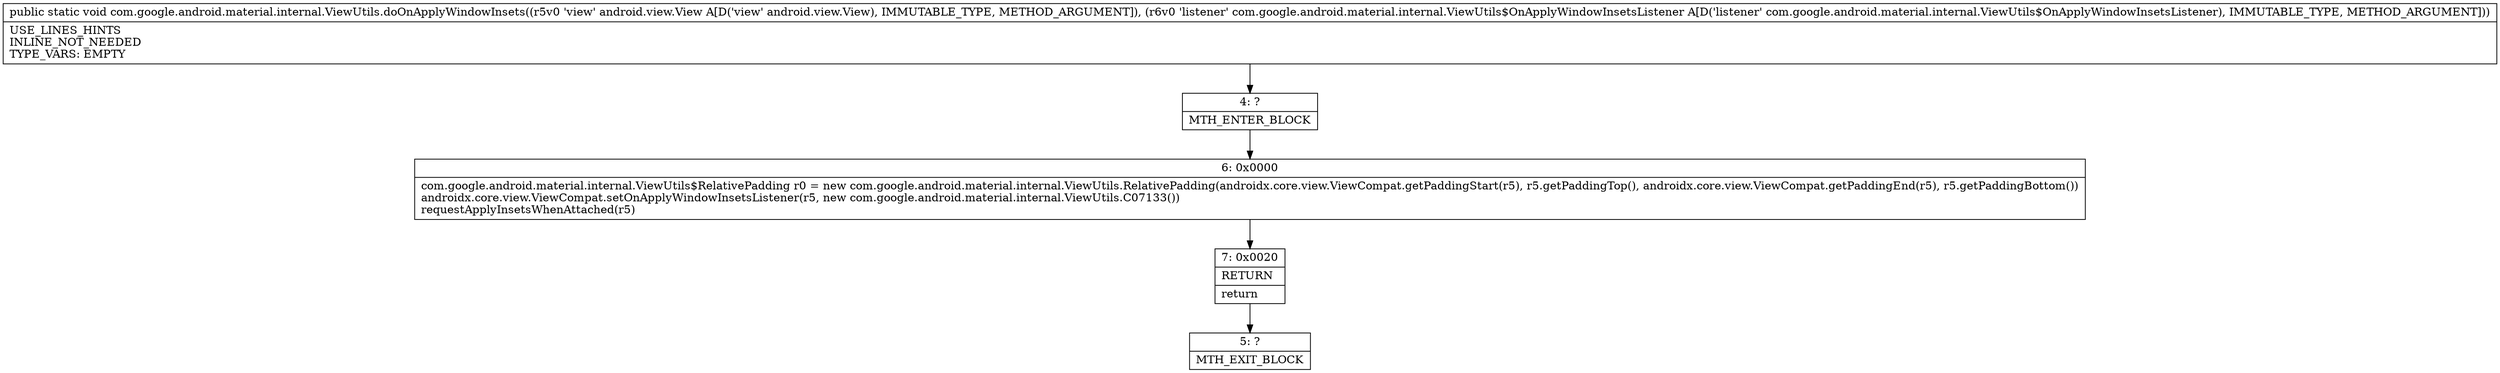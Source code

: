 digraph "CFG forcom.google.android.material.internal.ViewUtils.doOnApplyWindowInsets(Landroid\/view\/View;Lcom\/google\/android\/material\/internal\/ViewUtils$OnApplyWindowInsetsListener;)V" {
Node_4 [shape=record,label="{4\:\ ?|MTH_ENTER_BLOCK\l}"];
Node_6 [shape=record,label="{6\:\ 0x0000|com.google.android.material.internal.ViewUtils$RelativePadding r0 = new com.google.android.material.internal.ViewUtils.RelativePadding(androidx.core.view.ViewCompat.getPaddingStart(r5), r5.getPaddingTop(), androidx.core.view.ViewCompat.getPaddingEnd(r5), r5.getPaddingBottom())\landroidx.core.view.ViewCompat.setOnApplyWindowInsetsListener(r5, new com.google.android.material.internal.ViewUtils.C07133())\lrequestApplyInsetsWhenAttached(r5)\l}"];
Node_7 [shape=record,label="{7\:\ 0x0020|RETURN\l|return\l}"];
Node_5 [shape=record,label="{5\:\ ?|MTH_EXIT_BLOCK\l}"];
MethodNode[shape=record,label="{public static void com.google.android.material.internal.ViewUtils.doOnApplyWindowInsets((r5v0 'view' android.view.View A[D('view' android.view.View), IMMUTABLE_TYPE, METHOD_ARGUMENT]), (r6v0 'listener' com.google.android.material.internal.ViewUtils$OnApplyWindowInsetsListener A[D('listener' com.google.android.material.internal.ViewUtils$OnApplyWindowInsetsListener), IMMUTABLE_TYPE, METHOD_ARGUMENT]))  | USE_LINES_HINTS\lINLINE_NOT_NEEDED\lTYPE_VARS: EMPTY\l}"];
MethodNode -> Node_4;Node_4 -> Node_6;
Node_6 -> Node_7;
Node_7 -> Node_5;
}

